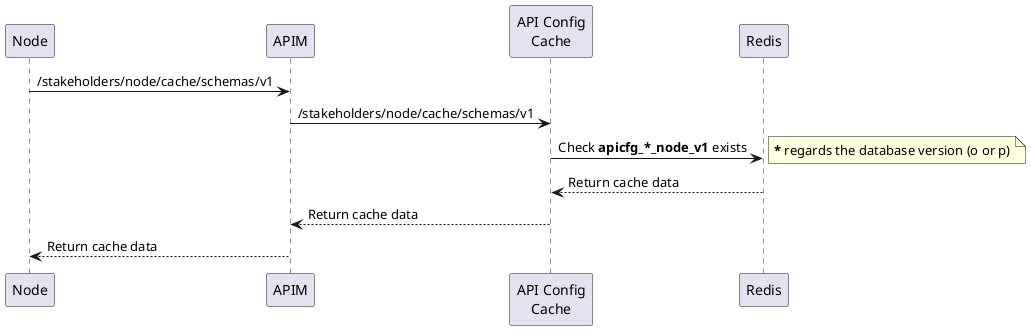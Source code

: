 /'
Scenario 02:
  Node retrieves cache, and it is present on Redis
'/
@startuml
participant Node
participant APIM
participant "API Config\nCache" as Cache
Node -> APIM: /stakeholders/node/cache/schemas/v1
APIM -> Cache: /stakeholders/node/cache/schemas/v1
Cache -> Redis: Check <b>apicfg_*_node_v1</b> exists
note right
  <b>*</b> regards the database version (o or p)
end note
Redis --> Cache: Return cache data
Cache --> APIM: Return cache data
APIM --> Node: Return cache data
@enduml
